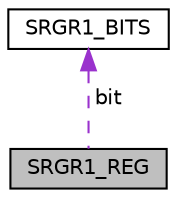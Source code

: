 digraph "SRGR1_REG"
{
  edge [fontname="Helvetica",fontsize="10",labelfontname="Helvetica",labelfontsize="10"];
  node [fontname="Helvetica",fontsize="10",shape=record];
  Node1 [label="SRGR1_REG",height=0.2,width=0.4,color="black", fillcolor="grey75", style="filled", fontcolor="black"];
  Node2 -> Node1 [dir="back",color="darkorchid3",fontsize="10",style="dashed",label=" bit" ,fontname="Helvetica"];
  Node2 [label="SRGR1_BITS",height=0.2,width=0.4,color="black", fillcolor="white", style="filled",URL="$struct_s_r_g_r1___b_i_t_s.html"];
}
